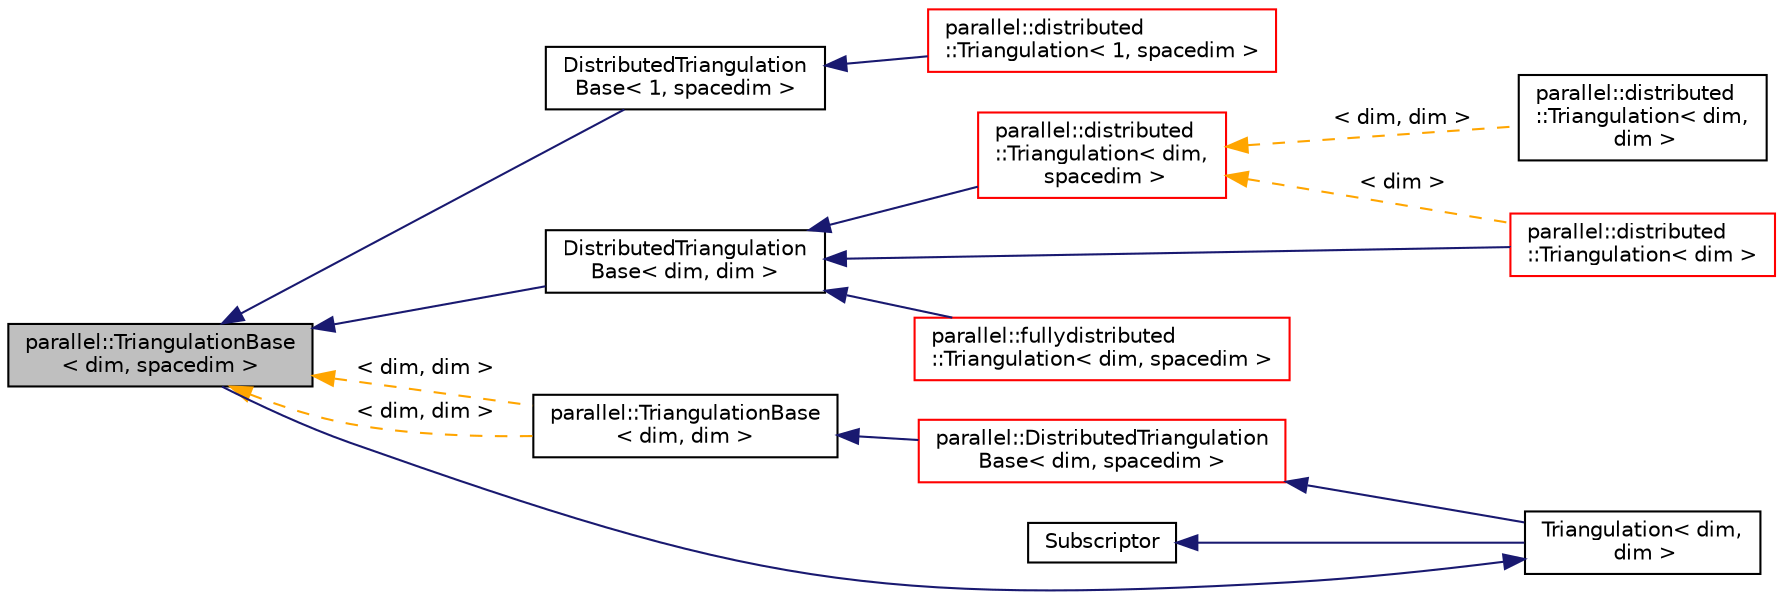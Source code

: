 digraph "parallel::TriangulationBase&lt; dim, spacedim &gt;"
{
 // LATEX_PDF_SIZE
  edge [fontname="Helvetica",fontsize="10",labelfontname="Helvetica",labelfontsize="10"];
  node [fontname="Helvetica",fontsize="10",shape=record];
  rankdir="LR";
  Node1 [label="parallel::TriangulationBase\l\< dim, spacedim \>",height=0.2,width=0.4,color="black", fillcolor="grey75", style="filled", fontcolor="black",tooltip=" "];
  Node2 -> Node1 [dir="back",color="midnightblue",fontsize="10",style="solid",fontname="Helvetica"];
  Node2 [label="Triangulation\< dim,\l dim \>",height=0.2,width=0.4,color="black", fillcolor="white", style="filled",URL="$classTriangulation.html",tooltip=" "];
  Node3 -> Node2 [dir="back",color="midnightblue",fontsize="10",style="solid",fontname="Helvetica"];
  Node3 [label="Subscriptor",height=0.2,width=0.4,color="black", fillcolor="white", style="filled",URL="$classSubscriptor.html",tooltip=" "];
  Node12 -> Node2 [dir="back",color="midnightblue",fontsize="10",style="solid",fontname="Helvetica"];
  Node12 [label="parallel::DistributedTriangulation\lBase\< dim, spacedim \>",height=0.2,width=0.4,color="red", fillcolor="white", style="filled",URL="$classparallel_1_1DistributedTriangulationBase.html",tooltip=" "];
  Node11 -> Node12 [dir="back",color="midnightblue",fontsize="10",style="solid",fontname="Helvetica"];
  Node11 [label="parallel::TriangulationBase\l\< dim, dim \>",height=0.2,width=0.4,color="black", fillcolor="white", style="filled",URL="$classparallel_1_1TriangulationBase.html",tooltip=" "];
  Node1 -> Node11 [dir="back",color="orange",fontsize="10",style="dashed",label=" \< dim, dim \>" ,fontname="Helvetica"];
  Node1 -> Node4 [dir="back",color="midnightblue",fontsize="10",style="solid",fontname="Helvetica"];
  Node4 [label="DistributedTriangulation\lBase\< 1, spacedim \>",height=0.2,width=0.4,color="black", fillcolor="white", style="filled",URL="$classparallel_1_1DistributedTriangulationBase.html",tooltip=" "];
  Node4 -> Node5 [dir="back",color="midnightblue",fontsize="10",style="solid",fontname="Helvetica"];
  Node5 [label="parallel::distributed\l::Triangulation\< 1, spacedim \>",height=0.2,width=0.4,color="red", fillcolor="white", style="filled",URL="$classparallel_1_1distributed_1_1Triangulation_3_011_00_01spacedim_01_4.html",tooltip=" "];
  Node1 -> Node6 [dir="back",color="midnightblue",fontsize="10",style="solid",fontname="Helvetica"];
  Node6 [label="DistributedTriangulation\lBase\< dim, dim \>",height=0.2,width=0.4,color="black", fillcolor="white", style="filled",URL="$classparallel_1_1DistributedTriangulationBase.html",tooltip=" "];
  Node6 -> Node7 [dir="back",color="midnightblue",fontsize="10",style="solid",fontname="Helvetica"];
  Node7 [label="parallel::distributed\l::Triangulation\< dim,\l spacedim \>",height=0.2,width=0.4,color="red", fillcolor="white", style="filled",URL="$classparallel_1_1distributed_1_1Triangulation.html",tooltip=" "];
  Node7 -> Node8 [dir="back",color="orange",fontsize="10",style="dashed",label=" \< dim, dim \>" ,fontname="Helvetica"];
  Node8 [label="parallel::distributed\l::Triangulation\< dim,\l dim \>",height=0.2,width=0.4,color="black", fillcolor="white", style="filled",URL="$classparallel_1_1distributed_1_1Triangulation.html",tooltip=" "];
  Node7 -> Node9 [dir="back",color="orange",fontsize="10",style="dashed",label=" \< dim \>" ,fontname="Helvetica"];
  Node9 [label="parallel::distributed\l::Triangulation\< dim \>",height=0.2,width=0.4,color="red", fillcolor="white", style="filled",URL="$classparallel_1_1distributed_1_1Triangulation.html",tooltip=" "];
  Node6 -> Node10 [dir="back",color="midnightblue",fontsize="10",style="solid",fontname="Helvetica"];
  Node10 [label="parallel::fullydistributed\l::Triangulation\< dim, spacedim \>",height=0.2,width=0.4,color="red", fillcolor="white", style="filled",URL="$classparallel_1_1fullydistributed_1_1Triangulation.html",tooltip=" "];
  Node6 -> Node9 [dir="back",color="midnightblue",fontsize="10",style="solid",fontname="Helvetica"];
  Node1 -> Node11 [dir="back",color="orange",fontsize="10",style="dashed",label=" \< dim, dim \>" ,fontname="Helvetica"];
}
